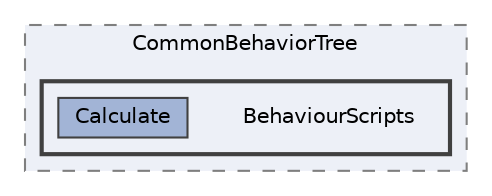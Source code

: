 digraph "004_Character/Enemy/CommonBehaviorTree/BehaviourScripts"
{
 // LATEX_PDF_SIZE
  bgcolor="transparent";
  edge [fontname=Helvetica,fontsize=10,labelfontname=Helvetica,labelfontsize=10];
  node [fontname=Helvetica,fontsize=10,shape=box,height=0.2,width=0.4];
  compound=true
  subgraph clusterdir_8b6c7b1a9edb94e025f88ec2d3912382 {
    graph [ bgcolor="#edf0f7", pencolor="grey50", label="CommonBehaviorTree", fontname=Helvetica,fontsize=10 style="filled,dashed", URL="dir_8b6c7b1a9edb94e025f88ec2d3912382.html",tooltip=""]
  subgraph clusterdir_0874f834d896bb13e9ef2f84f02aa744 {
    graph [ bgcolor="#edf0f7", pencolor="grey25", label="", fontname=Helvetica,fontsize=10 style="filled,bold", URL="dir_0874f834d896bb13e9ef2f84f02aa744.html",tooltip=""]
    dir_0874f834d896bb13e9ef2f84f02aa744 [shape=plaintext, label="BehaviourScripts"];
  dir_592e38094f69457e804c51e9060821af [label="Calculate", fillcolor="#a2b4d6", color="grey25", style="filled", URL="dir_592e38094f69457e804c51e9060821af.html",tooltip=""];
  }
  }
}
